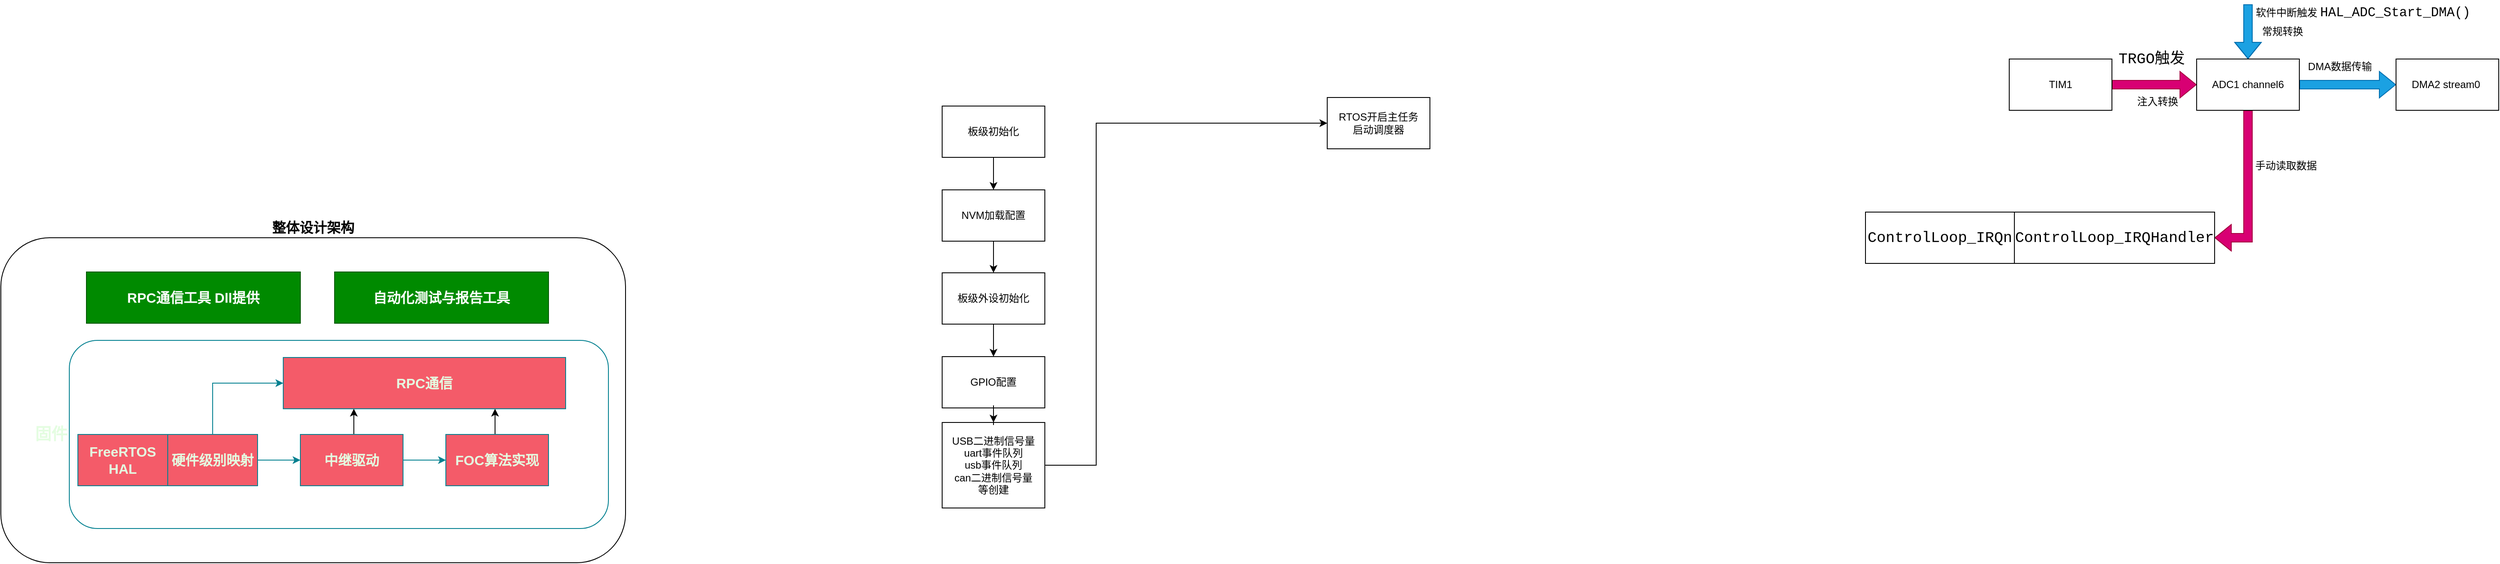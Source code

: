 <mxfile version="26.0.11">
  <diagram name="第 1 页" id="8biO5ifVdaOKBa2SmJb8">
    <mxGraphModel dx="1105" dy="558" grid="0" gridSize="10" guides="1" tooltips="1" connect="1" arrows="1" fold="1" page="1" pageScale="1" pageWidth="1169" pageHeight="827" background="none" math="0" shadow="0" adaptiveColors="auto">
      <root>
        <mxCell id="0" />
        <mxCell id="1" parent="0" />
        <mxCell id="F0WUHosokgH1Jt52Bobb-3" value="整体设计&lt;span style=&quot;background-color: transparent; color: light-dark(rgb(0, 0, 0), rgb(255, 255, 255));&quot;&gt;架构&lt;/span&gt;" style="rounded=1;whiteSpace=wrap;html=1;fontStyle=1;fontSize=16;labelPosition=center;verticalLabelPosition=top;align=center;verticalAlign=bottom;fillColor=none;" parent="1" vertex="1">
          <mxGeometry x="220" y="300" width="730" height="380" as="geometry" />
        </mxCell>
        <mxCell id="BNqlOPU7mWvOLJDjoSkw-2" value="固件" style="rounded=1;whiteSpace=wrap;html=1;strokeColor=#028090;fontColor=light-dark(#E4FDE1, #ffffff);fillColor=none;fontStyle=1;labelPosition=left;verticalLabelPosition=middle;align=right;verticalAlign=middle;spacingLeft=0;fontSize=19;" parent="1" vertex="1">
          <mxGeometry x="300" y="420" width="630" height="220" as="geometry" />
        </mxCell>
        <mxCell id="BNqlOPU7mWvOLJDjoSkw-1" value="RPC通信工具 Dll提供" style="rounded=0;whiteSpace=wrap;html=1;labelBackgroundColor=none;fillColor=#008a00;strokeColor=#005700;fontColor=#ffffff;fontStyle=1;fontSize=16;" parent="1" vertex="1">
          <mxGeometry x="320" y="340" width="250" height="60" as="geometry" />
        </mxCell>
        <mxCell id="BNqlOPU7mWvOLJDjoSkw-4" value="自动化测试与报告工具" style="rounded=0;whiteSpace=wrap;html=1;labelBackgroundColor=none;fillColor=#008a00;strokeColor=#005700;fontColor=#ffffff;fontStyle=1;fontSize=16;" parent="1" vertex="1">
          <mxGeometry x="610" y="340" width="250" height="60" as="geometry" />
        </mxCell>
        <mxCell id="7idneSWE3G47reS1xaLq-1" value="RPC通信" style="rounded=0;whiteSpace=wrap;html=1;labelBackgroundColor=none;fillColor=#F45B69;strokeColor=#028090;fontColor=light-dark(#E4FDE1, #ffffff);fontStyle=1;fontSize=16;" parent="1" vertex="1">
          <mxGeometry x="550" y="440" width="330" height="60" as="geometry" />
        </mxCell>
        <mxCell id="7idneSWE3G47reS1xaLq-7" style="edgeStyle=orthogonalEdgeStyle;rounded=0;orthogonalLoop=1;jettySize=auto;html=1;exitX=1;exitY=0.5;exitDx=0;exitDy=0;entryX=0;entryY=0.5;entryDx=0;entryDy=0;labelBackgroundColor=none;strokeColor=#028090;fontColor=light-dark(#E4FDE1, #ffffff);fontStyle=1;fontSize=16;" parent="1" source="7idneSWE3G47reS1xaLq-2" target="7idneSWE3G47reS1xaLq-3" edge="1">
          <mxGeometry relative="1" as="geometry" />
        </mxCell>
        <mxCell id="F0WUHosokgH1Jt52Bobb-1" style="edgeStyle=orthogonalEdgeStyle;rounded=0;orthogonalLoop=1;jettySize=auto;html=1;exitX=0.5;exitY=0;exitDx=0;exitDy=0;entryX=0.25;entryY=1;entryDx=0;entryDy=0;" parent="1" source="7idneSWE3G47reS1xaLq-2" target="7idneSWE3G47reS1xaLq-1" edge="1">
          <mxGeometry relative="1" as="geometry" />
        </mxCell>
        <mxCell id="7idneSWE3G47reS1xaLq-2" value="中继&lt;span style=&quot;background-color: initial;&quot;&gt;驱动&lt;/span&gt;" style="rounded=0;whiteSpace=wrap;html=1;labelBackgroundColor=none;fillColor=#F45B69;strokeColor=#028090;fontColor=light-dark(#E4FDE1, #ffffff);fontStyle=1;fontSize=16;" parent="1" vertex="1">
          <mxGeometry x="570" y="530" width="120" height="60" as="geometry" />
        </mxCell>
        <mxCell id="F0WUHosokgH1Jt52Bobb-2" style="edgeStyle=orthogonalEdgeStyle;rounded=0;orthogonalLoop=1;jettySize=auto;html=1;exitX=0.5;exitY=0;exitDx=0;exitDy=0;entryX=0.75;entryY=1;entryDx=0;entryDy=0;" parent="1" source="7idneSWE3G47reS1xaLq-3" target="7idneSWE3G47reS1xaLq-1" edge="1">
          <mxGeometry relative="1" as="geometry" />
        </mxCell>
        <mxCell id="7idneSWE3G47reS1xaLq-3" value="FOC算法实现" style="rounded=0;whiteSpace=wrap;html=1;labelBackgroundColor=none;fillColor=#F45B69;strokeColor=#028090;fontColor=light-dark(#E4FDE1, #ffffff);fontStyle=1;fontSize=16;" parent="1" vertex="1">
          <mxGeometry x="740" y="530" width="120" height="60" as="geometry" />
        </mxCell>
        <mxCell id="7idneSWE3G47reS1xaLq-5" value="" style="group;labelBackgroundColor=none;fontColor=light-dark(#E4FDE1, #ffffff);fontStyle=1;fontSize=16;" parent="1" vertex="1" connectable="0">
          <mxGeometry x="310" y="530" width="210" height="60" as="geometry" />
        </mxCell>
        <mxCell id="7F3su67hpWIr7ZEjKbrC-1" value="硬件级别映射" style="rounded=0;whiteSpace=wrap;html=1;labelBackgroundColor=none;fillColor=#F45B69;strokeColor=#028090;fontColor=light-dark(#E4FDE1, #ffffff);fontStyle=1;fontSize=16;" parent="7idneSWE3G47reS1xaLq-5" vertex="1">
          <mxGeometry x="105" width="105" height="60" as="geometry" />
        </mxCell>
        <mxCell id="7idneSWE3G47reS1xaLq-4" value="FreeRTOS&lt;div&gt;HAL&lt;/div&gt;" style="rounded=0;whiteSpace=wrap;html=1;labelBackgroundColor=none;fillColor=#F45B69;strokeColor=#028090;fontColor=light-dark(#E4FDE1, #ffffff);fontStyle=1;fontSize=16;" parent="7idneSWE3G47reS1xaLq-5" vertex="1">
          <mxGeometry width="105" height="60" as="geometry" />
        </mxCell>
        <mxCell id="7idneSWE3G47reS1xaLq-6" style="edgeStyle=orthogonalEdgeStyle;rounded=0;orthogonalLoop=1;jettySize=auto;html=1;exitX=1;exitY=0.5;exitDx=0;exitDy=0;entryX=0;entryY=0.5;entryDx=0;entryDy=0;labelBackgroundColor=none;strokeColor=#028090;fontColor=light-dark(#E4FDE1, #ffffff);fontStyle=1;fontSize=16;" parent="1" source="7F3su67hpWIr7ZEjKbrC-1" target="7idneSWE3G47reS1xaLq-2" edge="1">
          <mxGeometry relative="1" as="geometry" />
        </mxCell>
        <mxCell id="7idneSWE3G47reS1xaLq-8" style="edgeStyle=orthogonalEdgeStyle;rounded=0;orthogonalLoop=1;jettySize=auto;html=1;exitX=0.5;exitY=0;exitDx=0;exitDy=0;entryX=0;entryY=0.5;entryDx=0;entryDy=0;labelBackgroundColor=none;strokeColor=#028090;fontColor=light-dark(#E4FDE1, #ffffff);fontStyle=1;fontSize=16;" parent="1" source="7F3su67hpWIr7ZEjKbrC-1" target="7idneSWE3G47reS1xaLq-1" edge="1">
          <mxGeometry relative="1" as="geometry" />
        </mxCell>
        <mxCell id="F0WUHosokgH1Jt52Bobb-6" value="" style="edgeStyle=orthogonalEdgeStyle;rounded=0;orthogonalLoop=1;jettySize=auto;html=1;labelBackgroundColor=none;fontColor=#FF0000;fillColor=none;" parent="1" source="F0WUHosokgH1Jt52Bobb-4" target="F0WUHosokgH1Jt52Bobb-5" edge="1">
          <mxGeometry relative="1" as="geometry" />
        </mxCell>
        <mxCell id="F0WUHosokgH1Jt52Bobb-4" value="板级初始化" style="rounded=0;whiteSpace=wrap;html=1;labelBackgroundColor=none;fillColor=none;" parent="1" vertex="1">
          <mxGeometry x="1320" y="146" width="120" height="60" as="geometry" />
        </mxCell>
        <mxCell id="F0WUHosokgH1Jt52Bobb-8" value="" style="edgeStyle=orthogonalEdgeStyle;rounded=0;orthogonalLoop=1;jettySize=auto;html=1;labelBackgroundColor=none;fontColor=#FF0000;fillColor=none;" parent="1" source="F0WUHosokgH1Jt52Bobb-5" target="F0WUHosokgH1Jt52Bobb-7" edge="1">
          <mxGeometry relative="1" as="geometry" />
        </mxCell>
        <mxCell id="F0WUHosokgH1Jt52Bobb-5" value="NVM加载配置" style="rounded=0;whiteSpace=wrap;html=1;labelBackgroundColor=none;fillColor=none;" parent="1" vertex="1">
          <mxGeometry x="1320" y="244" width="120" height="60" as="geometry" />
        </mxCell>
        <mxCell id="F0WUHosokgH1Jt52Bobb-10" value="" style="edgeStyle=orthogonalEdgeStyle;rounded=0;orthogonalLoop=1;jettySize=auto;html=1;labelBackgroundColor=none;fontColor=#FF0000;fillColor=none;" parent="1" source="F0WUHosokgH1Jt52Bobb-7" target="F0WUHosokgH1Jt52Bobb-9" edge="1">
          <mxGeometry relative="1" as="geometry" />
        </mxCell>
        <mxCell id="F0WUHosokgH1Jt52Bobb-7" value="板级外设初始化" style="rounded=0;whiteSpace=wrap;html=1;labelBackgroundColor=none;fillColor=none;" parent="1" vertex="1">
          <mxGeometry x="1320" y="341" width="120" height="60" as="geometry" />
        </mxCell>
        <mxCell id="F0WUHosokgH1Jt52Bobb-12" value="" style="edgeStyle=orthogonalEdgeStyle;rounded=0;orthogonalLoop=1;jettySize=auto;html=1;labelBackgroundColor=none;fontColor=#FF0000;fillColor=none;" parent="1" source="F0WUHosokgH1Jt52Bobb-9" target="F0WUHosokgH1Jt52Bobb-11" edge="1">
          <mxGeometry relative="1" as="geometry" />
        </mxCell>
        <mxCell id="F0WUHosokgH1Jt52Bobb-9" value="GPIO配置" style="rounded=0;whiteSpace=wrap;html=1;labelBackgroundColor=none;fillColor=none;" parent="1" vertex="1">
          <mxGeometry x="1320" y="439" width="120" height="60" as="geometry" />
        </mxCell>
        <mxCell id="F0WUHosokgH1Jt52Bobb-14" value="" style="edgeStyle=orthogonalEdgeStyle;rounded=0;orthogonalLoop=1;jettySize=auto;html=1;entryX=0;entryY=0.5;entryDx=0;entryDy=0;labelBackgroundColor=none;fontColor=#FF0000;fillColor=none;" parent="1" source="F0WUHosokgH1Jt52Bobb-11" target="F0WUHosokgH1Jt52Bobb-13" edge="1">
          <mxGeometry relative="1" as="geometry">
            <Array as="points">
              <mxPoint x="1500" y="566" />
              <mxPoint x="1500" y="166" />
            </Array>
          </mxGeometry>
        </mxCell>
        <mxCell id="F0WUHosokgH1Jt52Bobb-11" value="USB二进制信号量&lt;div&gt;uart事件队列&lt;/div&gt;&lt;div&gt;usb事件队列&lt;/div&gt;&lt;div&gt;can二进制信号量&lt;/div&gt;&lt;div&gt;等创建&lt;/div&gt;" style="rounded=0;whiteSpace=wrap;html=1;labelBackgroundColor=none;fillColor=none;" parent="1" vertex="1">
          <mxGeometry x="1320" y="516" width="120" height="100" as="geometry" />
        </mxCell>
        <mxCell id="F0WUHosokgH1Jt52Bobb-13" value="RTOS开启主任务&lt;div&gt;启动调度器&lt;/div&gt;" style="whiteSpace=wrap;html=1;rounded=0;labelBackgroundColor=none;fillColor=none;" parent="1" vertex="1">
          <mxGeometry x="1770" y="136" width="120" height="60" as="geometry" />
        </mxCell>
        <mxCell id="3kmo7YIdoAM12e9ZociS-3" style="edgeStyle=orthogonalEdgeStyle;rounded=0;orthogonalLoop=1;jettySize=auto;html=1;exitX=1;exitY=0.5;exitDx=0;exitDy=0;entryX=0;entryY=0.5;entryDx=0;entryDy=0;fillColor=#d80073;strokeColor=#A50040;shape=flexArrow;" edge="1" parent="1" source="3kmo7YIdoAM12e9ZociS-1" target="3kmo7YIdoAM12e9ZociS-2">
          <mxGeometry relative="1" as="geometry" />
        </mxCell>
        <mxCell id="3kmo7YIdoAM12e9ZociS-1" value="TIM1" style="rounded=0;whiteSpace=wrap;html=1;" vertex="1" parent="1">
          <mxGeometry x="2567" y="91" width="120" height="60" as="geometry" />
        </mxCell>
        <mxCell id="3kmo7YIdoAM12e9ZociS-8" style="edgeStyle=orthogonalEdgeStyle;rounded=0;orthogonalLoop=1;jettySize=auto;html=1;exitX=0.5;exitY=0;exitDx=0;exitDy=0;startArrow=classic;startFill=0;endArrow=none;fillColor=#1ba1e2;strokeColor=#006EAF;shape=flexArrow;" edge="1" parent="1" source="3kmo7YIdoAM12e9ZociS-2">
          <mxGeometry relative="1" as="geometry">
            <mxPoint x="2846" y="27" as="targetPoint" />
          </mxGeometry>
        </mxCell>
        <mxCell id="3kmo7YIdoAM12e9ZociS-9" style="edgeStyle=orthogonalEdgeStyle;rounded=0;orthogonalLoop=1;jettySize=auto;html=1;exitX=1;exitY=0.5;exitDx=0;exitDy=0;fillColor=#1ba1e2;strokeColor=#006EAF;shape=flexArrow;entryX=0;entryY=0.5;entryDx=0;entryDy=0;" edge="1" parent="1" source="3kmo7YIdoAM12e9ZociS-2" target="3kmo7YIdoAM12e9ZociS-10">
          <mxGeometry relative="1" as="geometry">
            <mxPoint x="2955.676" y="121.108" as="targetPoint" />
          </mxGeometry>
        </mxCell>
        <mxCell id="3kmo7YIdoAM12e9ZociS-17" style="edgeStyle=orthogonalEdgeStyle;rounded=0;orthogonalLoop=1;jettySize=auto;html=1;exitX=0.5;exitY=1;exitDx=0;exitDy=0;entryX=1;entryY=0.5;entryDx=0;entryDy=0;fillColor=#d80073;strokeColor=#A50040;shape=flexArrow;" edge="1" parent="1" source="3kmo7YIdoAM12e9ZociS-2" target="3kmo7YIdoAM12e9ZociS-15">
          <mxGeometry relative="1" as="geometry" />
        </mxCell>
        <mxCell id="3kmo7YIdoAM12e9ZociS-2" value="ADC1 channel6" style="rounded=0;whiteSpace=wrap;html=1;" vertex="1" parent="1">
          <mxGeometry x="2786" y="91" width="120" height="60" as="geometry" />
        </mxCell>
        <mxCell id="3kmo7YIdoAM12e9ZociS-4" value="&lt;p style=&quot;font-family: Consolas, &amp;quot;Courier New&amp;quot;, monospace; font-size: 17.6px; line-height: 24px; white-space-collapse: preserve;&quot;&gt;&lt;span style=&quot;&quot;&gt;TRGO触发&lt;/span&gt;&lt;/p&gt;" style="text;html=1;align=center;verticalAlign=middle;resizable=0;points=[];autosize=1;strokeColor=none;fillColor=none;fontColor=default;labelBackgroundColor=none;" vertex="1" parent="1">
          <mxGeometry x="2687" y="54" width="92" height="71" as="geometry" />
        </mxCell>
        <mxCell id="3kmo7YIdoAM12e9ZociS-5" value="注入转换" style="text;html=1;align=center;verticalAlign=middle;resizable=0;points=[];autosize=1;strokeColor=none;fillColor=none;" vertex="1" parent="1">
          <mxGeometry x="2707" y="128" width="66" height="26" as="geometry" />
        </mxCell>
        <mxCell id="3kmo7YIdoAM12e9ZociS-7" value="软件中断触发&amp;nbsp;&lt;span style=&quot;font-family: Consolas, &amp;quot;Courier New&amp;quot;, monospace; font-size: 15.4px; white-space-collapse: preserve;&quot;&gt;HAL_ADC_Start_DMA&lt;/span&gt;&lt;span style=&quot;font-family: Consolas, &amp;quot;Courier New&amp;quot;, monospace; font-size: 15.4px; white-space-collapse: preserve;&quot;&gt;&lt;font&gt;()&lt;/font&gt;&lt;/span&gt;" style="text;html=1;align=center;verticalAlign=middle;resizable=0;points=[];autosize=1;strokeColor=none;fillColor=none;fontColor=default;" vertex="1" parent="1">
          <mxGeometry x="2853" y="22" width="254" height="30" as="geometry" />
        </mxCell>
        <mxCell id="3kmo7YIdoAM12e9ZociS-10" value="DMA2 stream0&amp;nbsp;" style="whiteSpace=wrap;html=1;" vertex="1" parent="1">
          <mxGeometry x="3019" y="91" width="120" height="60" as="geometry" />
        </mxCell>
        <mxCell id="3kmo7YIdoAM12e9ZociS-11" value="常规转换" style="text;html=1;align=center;verticalAlign=middle;resizable=0;points=[];autosize=1;strokeColor=none;fillColor=none;" vertex="1" parent="1">
          <mxGeometry x="2853" y="46" width="66" height="26" as="geometry" />
        </mxCell>
        <mxCell id="3kmo7YIdoAM12e9ZociS-12" value="DMA数据传输" style="text;html=1;align=center;verticalAlign=middle;resizable=0;points=[];autosize=1;strokeColor=none;fillColor=none;" vertex="1" parent="1">
          <mxGeometry x="2906" y="87" width="93" height="26" as="geometry" />
        </mxCell>
        <mxCell id="3kmo7YIdoAM12e9ZociS-18" value="手动读取数据" style="text;html=1;align=center;verticalAlign=middle;resizable=0;points=[];autosize=1;strokeColor=none;fillColor=none;" vertex="1" parent="1">
          <mxGeometry x="2845" y="203" width="90" height="26" as="geometry" />
        </mxCell>
        <mxCell id="3kmo7YIdoAM12e9ZociS-22" value="" style="group" vertex="1" connectable="0" parent="1">
          <mxGeometry x="2399" y="270" width="408" height="60" as="geometry" />
        </mxCell>
        <mxCell id="3kmo7YIdoAM12e9ZociS-15" value="&lt;span style=&quot;font-family: Consolas, &amp;quot;Courier New&amp;quot;, monospace; font-size: 17.6px; text-align: left; white-space: pre;&quot;&gt;ControlLoop_IRQHandler&lt;/span&gt;" style="rounded=0;whiteSpace=wrap;html=1;" vertex="1" parent="3kmo7YIdoAM12e9ZociS-22">
          <mxGeometry x="174" width="234" height="60" as="geometry" />
        </mxCell>
        <mxCell id="3kmo7YIdoAM12e9ZociS-21" value="&lt;span style=&quot;font-family: Consolas, &amp;quot;Courier New&amp;quot;, monospace; font-size: 17.6px; font-style: normal; font-variant-ligatures: normal; font-variant-caps: normal; font-weight: 400; letter-spacing: normal; orphans: 2; text-align: left; text-indent: 0px; text-transform: none; widows: 2; word-spacing: 0px; -webkit-text-stroke-width: 0px; white-space: pre; text-decoration-thickness: initial; text-decoration-style: initial; text-decoration-color: initial; float: none; display: inline !important;&quot;&gt;ControlLoop_IRQn&lt;/span&gt;" style="rounded=0;whiteSpace=wrap;html=1;fontColor=default;labelBackgroundColor=none;" vertex="1" parent="3kmo7YIdoAM12e9ZociS-22">
          <mxGeometry width="174" height="60" as="geometry" />
        </mxCell>
      </root>
    </mxGraphModel>
  </diagram>
</mxfile>
